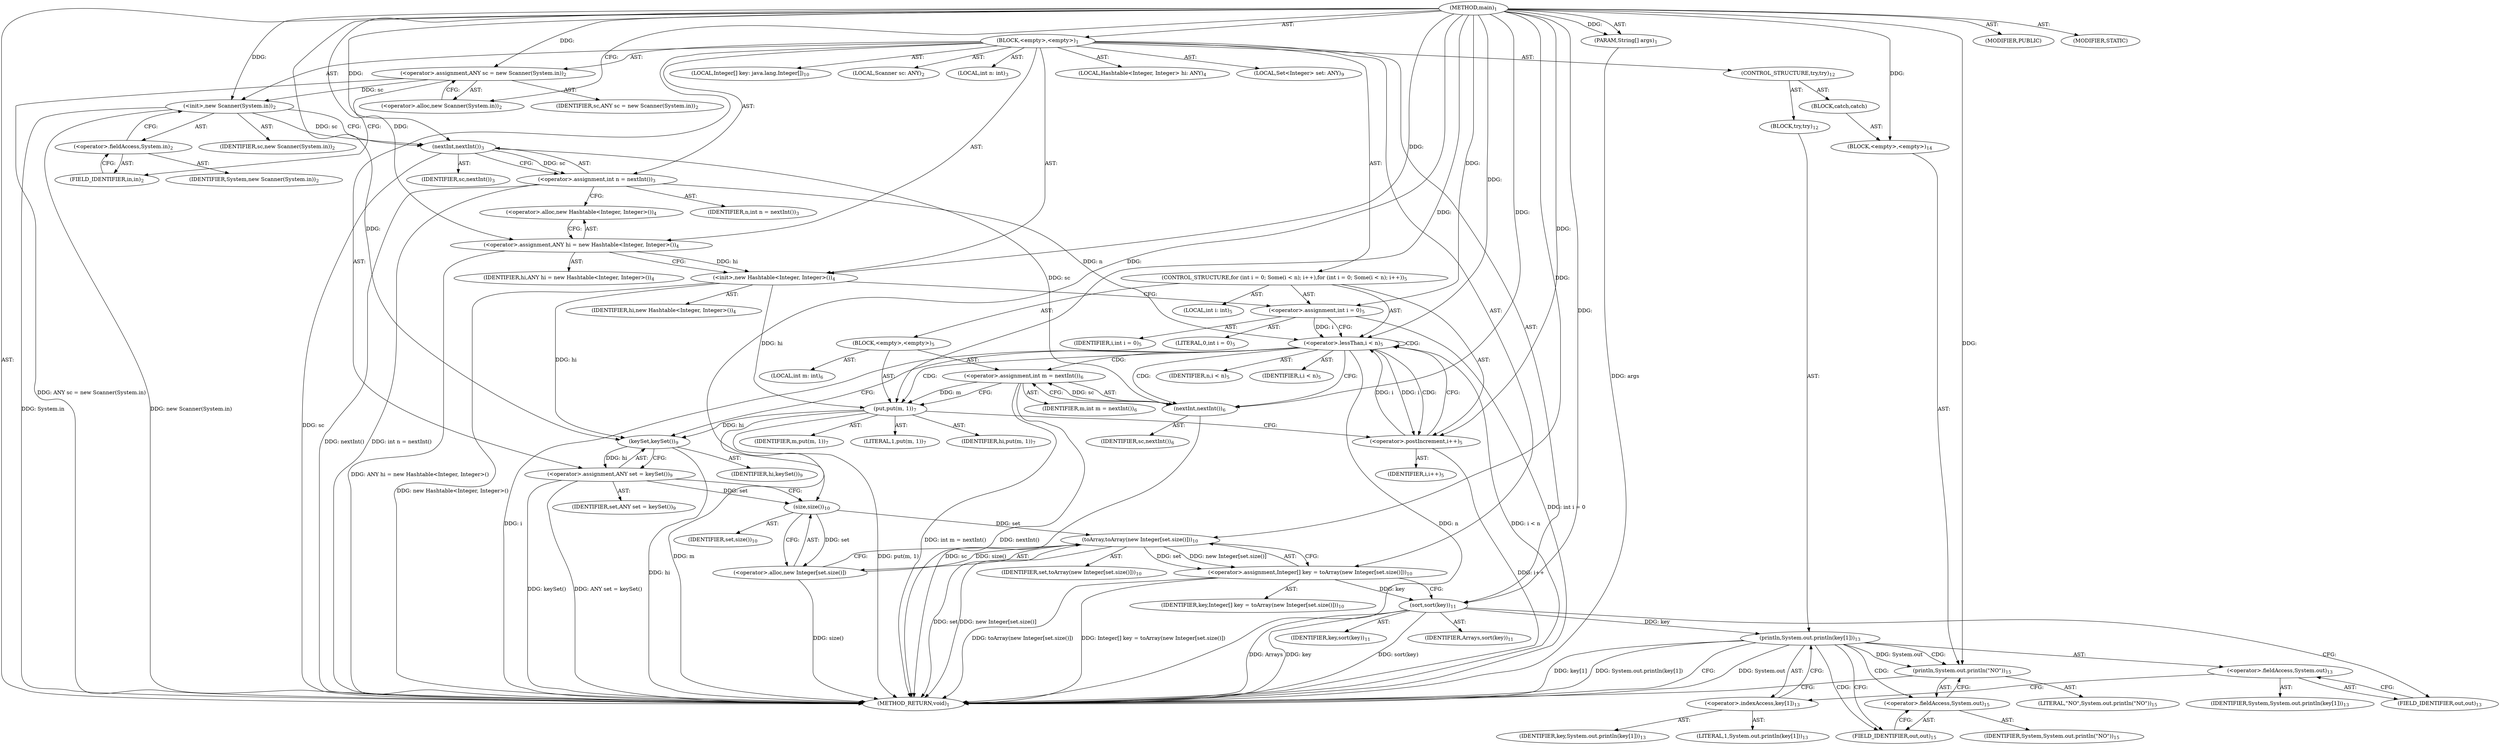 digraph "main" {  
"21" [label = <(METHOD,main)<SUB>1</SUB>> ]
"22" [label = <(PARAM,String[] args)<SUB>1</SUB>> ]
"23" [label = <(BLOCK,&lt;empty&gt;,&lt;empty&gt;)<SUB>1</SUB>> ]
"4" [label = <(LOCAL,Scanner sc: ANY)<SUB>2</SUB>> ]
"24" [label = <(&lt;operator&gt;.assignment,ANY sc = new Scanner(System.in))<SUB>2</SUB>> ]
"25" [label = <(IDENTIFIER,sc,ANY sc = new Scanner(System.in))<SUB>2</SUB>> ]
"26" [label = <(&lt;operator&gt;.alloc,new Scanner(System.in))<SUB>2</SUB>> ]
"27" [label = <(&lt;init&gt;,new Scanner(System.in))<SUB>2</SUB>> ]
"3" [label = <(IDENTIFIER,sc,new Scanner(System.in))<SUB>2</SUB>> ]
"28" [label = <(&lt;operator&gt;.fieldAccess,System.in)<SUB>2</SUB>> ]
"29" [label = <(IDENTIFIER,System,new Scanner(System.in))<SUB>2</SUB>> ]
"30" [label = <(FIELD_IDENTIFIER,in,in)<SUB>2</SUB>> ]
"31" [label = <(LOCAL,int n: int)<SUB>3</SUB>> ]
"32" [label = <(&lt;operator&gt;.assignment,int n = nextInt())<SUB>3</SUB>> ]
"33" [label = <(IDENTIFIER,n,int n = nextInt())<SUB>3</SUB>> ]
"34" [label = <(nextInt,nextInt())<SUB>3</SUB>> ]
"35" [label = <(IDENTIFIER,sc,nextInt())<SUB>3</SUB>> ]
"6" [label = <(LOCAL,Hashtable&lt;Integer, Integer&gt; hi: ANY)<SUB>4</SUB>> ]
"36" [label = <(&lt;operator&gt;.assignment,ANY hi = new Hashtable&lt;Integer, Integer&gt;())<SUB>4</SUB>> ]
"37" [label = <(IDENTIFIER,hi,ANY hi = new Hashtable&lt;Integer, Integer&gt;())<SUB>4</SUB>> ]
"38" [label = <(&lt;operator&gt;.alloc,new Hashtable&lt;Integer, Integer&gt;())<SUB>4</SUB>> ]
"39" [label = <(&lt;init&gt;,new Hashtable&lt;Integer, Integer&gt;())<SUB>4</SUB>> ]
"5" [label = <(IDENTIFIER,hi,new Hashtable&lt;Integer, Integer&gt;())<SUB>4</SUB>> ]
"40" [label = <(CONTROL_STRUCTURE,for (int i = 0; Some(i &lt; n); i++),for (int i = 0; Some(i &lt; n); i++))<SUB>5</SUB>> ]
"41" [label = <(LOCAL,int i: int)<SUB>5</SUB>> ]
"42" [label = <(&lt;operator&gt;.assignment,int i = 0)<SUB>5</SUB>> ]
"43" [label = <(IDENTIFIER,i,int i = 0)<SUB>5</SUB>> ]
"44" [label = <(LITERAL,0,int i = 0)<SUB>5</SUB>> ]
"45" [label = <(&lt;operator&gt;.lessThan,i &lt; n)<SUB>5</SUB>> ]
"46" [label = <(IDENTIFIER,i,i &lt; n)<SUB>5</SUB>> ]
"47" [label = <(IDENTIFIER,n,i &lt; n)<SUB>5</SUB>> ]
"48" [label = <(&lt;operator&gt;.postIncrement,i++)<SUB>5</SUB>> ]
"49" [label = <(IDENTIFIER,i,i++)<SUB>5</SUB>> ]
"50" [label = <(BLOCK,&lt;empty&gt;,&lt;empty&gt;)<SUB>5</SUB>> ]
"51" [label = <(LOCAL,int m: int)<SUB>6</SUB>> ]
"52" [label = <(&lt;operator&gt;.assignment,int m = nextInt())<SUB>6</SUB>> ]
"53" [label = <(IDENTIFIER,m,int m = nextInt())<SUB>6</SUB>> ]
"54" [label = <(nextInt,nextInt())<SUB>6</SUB>> ]
"55" [label = <(IDENTIFIER,sc,nextInt())<SUB>6</SUB>> ]
"56" [label = <(put,put(m, 1))<SUB>7</SUB>> ]
"57" [label = <(IDENTIFIER,hi,put(m, 1))<SUB>7</SUB>> ]
"58" [label = <(IDENTIFIER,m,put(m, 1))<SUB>7</SUB>> ]
"59" [label = <(LITERAL,1,put(m, 1))<SUB>7</SUB>> ]
"60" [label = <(LOCAL,Set&lt;Integer&gt; set: ANY)<SUB>9</SUB>> ]
"61" [label = <(&lt;operator&gt;.assignment,ANY set = keySet())<SUB>9</SUB>> ]
"62" [label = <(IDENTIFIER,set,ANY set = keySet())<SUB>9</SUB>> ]
"63" [label = <(keySet,keySet())<SUB>9</SUB>> ]
"64" [label = <(IDENTIFIER,hi,keySet())<SUB>9</SUB>> ]
"65" [label = <(LOCAL,Integer[] key: java.lang.Integer[])<SUB>10</SUB>> ]
"66" [label = <(&lt;operator&gt;.assignment,Integer[] key = toArray(new Integer[set.size()]))<SUB>10</SUB>> ]
"67" [label = <(IDENTIFIER,key,Integer[] key = toArray(new Integer[set.size()]))<SUB>10</SUB>> ]
"68" [label = <(toArray,toArray(new Integer[set.size()]))<SUB>10</SUB>> ]
"69" [label = <(IDENTIFIER,set,toArray(new Integer[set.size()]))<SUB>10</SUB>> ]
"70" [label = <(&lt;operator&gt;.alloc,new Integer[set.size()])> ]
"71" [label = <(size,size())<SUB>10</SUB>> ]
"72" [label = <(IDENTIFIER,set,size())<SUB>10</SUB>> ]
"73" [label = <(sort,sort(key))<SUB>11</SUB>> ]
"74" [label = <(IDENTIFIER,Arrays,sort(key))<SUB>11</SUB>> ]
"75" [label = <(IDENTIFIER,key,sort(key))<SUB>11</SUB>> ]
"76" [label = <(CONTROL_STRUCTURE,try,try)<SUB>12</SUB>> ]
"77" [label = <(BLOCK,try,try)<SUB>12</SUB>> ]
"78" [label = <(println,System.out.println(key[1]))<SUB>13</SUB>> ]
"79" [label = <(&lt;operator&gt;.fieldAccess,System.out)<SUB>13</SUB>> ]
"80" [label = <(IDENTIFIER,System,System.out.println(key[1]))<SUB>13</SUB>> ]
"81" [label = <(FIELD_IDENTIFIER,out,out)<SUB>13</SUB>> ]
"82" [label = <(&lt;operator&gt;.indexAccess,key[1])<SUB>13</SUB>> ]
"83" [label = <(IDENTIFIER,key,System.out.println(key[1]))<SUB>13</SUB>> ]
"84" [label = <(LITERAL,1,System.out.println(key[1]))<SUB>13</SUB>> ]
"85" [label = <(BLOCK,catch,catch)> ]
"86" [label = <(BLOCK,&lt;empty&gt;,&lt;empty&gt;)<SUB>14</SUB>> ]
"87" [label = <(println,System.out.println(&quot;NO&quot;))<SUB>15</SUB>> ]
"88" [label = <(&lt;operator&gt;.fieldAccess,System.out)<SUB>15</SUB>> ]
"89" [label = <(IDENTIFIER,System,System.out.println(&quot;NO&quot;))<SUB>15</SUB>> ]
"90" [label = <(FIELD_IDENTIFIER,out,out)<SUB>15</SUB>> ]
"91" [label = <(LITERAL,&quot;NO&quot;,System.out.println(&quot;NO&quot;))<SUB>15</SUB>> ]
"92" [label = <(MODIFIER,PUBLIC)> ]
"93" [label = <(MODIFIER,STATIC)> ]
"94" [label = <(METHOD_RETURN,void)<SUB>1</SUB>> ]
  "21" -> "22"  [ label = "AST: "] 
  "21" -> "23"  [ label = "AST: "] 
  "21" -> "92"  [ label = "AST: "] 
  "21" -> "93"  [ label = "AST: "] 
  "21" -> "94"  [ label = "AST: "] 
  "23" -> "4"  [ label = "AST: "] 
  "23" -> "24"  [ label = "AST: "] 
  "23" -> "27"  [ label = "AST: "] 
  "23" -> "31"  [ label = "AST: "] 
  "23" -> "32"  [ label = "AST: "] 
  "23" -> "6"  [ label = "AST: "] 
  "23" -> "36"  [ label = "AST: "] 
  "23" -> "39"  [ label = "AST: "] 
  "23" -> "40"  [ label = "AST: "] 
  "23" -> "60"  [ label = "AST: "] 
  "23" -> "61"  [ label = "AST: "] 
  "23" -> "65"  [ label = "AST: "] 
  "23" -> "66"  [ label = "AST: "] 
  "23" -> "73"  [ label = "AST: "] 
  "23" -> "76"  [ label = "AST: "] 
  "24" -> "25"  [ label = "AST: "] 
  "24" -> "26"  [ label = "AST: "] 
  "27" -> "3"  [ label = "AST: "] 
  "27" -> "28"  [ label = "AST: "] 
  "28" -> "29"  [ label = "AST: "] 
  "28" -> "30"  [ label = "AST: "] 
  "32" -> "33"  [ label = "AST: "] 
  "32" -> "34"  [ label = "AST: "] 
  "34" -> "35"  [ label = "AST: "] 
  "36" -> "37"  [ label = "AST: "] 
  "36" -> "38"  [ label = "AST: "] 
  "39" -> "5"  [ label = "AST: "] 
  "40" -> "41"  [ label = "AST: "] 
  "40" -> "42"  [ label = "AST: "] 
  "40" -> "45"  [ label = "AST: "] 
  "40" -> "48"  [ label = "AST: "] 
  "40" -> "50"  [ label = "AST: "] 
  "42" -> "43"  [ label = "AST: "] 
  "42" -> "44"  [ label = "AST: "] 
  "45" -> "46"  [ label = "AST: "] 
  "45" -> "47"  [ label = "AST: "] 
  "48" -> "49"  [ label = "AST: "] 
  "50" -> "51"  [ label = "AST: "] 
  "50" -> "52"  [ label = "AST: "] 
  "50" -> "56"  [ label = "AST: "] 
  "52" -> "53"  [ label = "AST: "] 
  "52" -> "54"  [ label = "AST: "] 
  "54" -> "55"  [ label = "AST: "] 
  "56" -> "57"  [ label = "AST: "] 
  "56" -> "58"  [ label = "AST: "] 
  "56" -> "59"  [ label = "AST: "] 
  "61" -> "62"  [ label = "AST: "] 
  "61" -> "63"  [ label = "AST: "] 
  "63" -> "64"  [ label = "AST: "] 
  "66" -> "67"  [ label = "AST: "] 
  "66" -> "68"  [ label = "AST: "] 
  "68" -> "69"  [ label = "AST: "] 
  "68" -> "70"  [ label = "AST: "] 
  "70" -> "71"  [ label = "AST: "] 
  "71" -> "72"  [ label = "AST: "] 
  "73" -> "74"  [ label = "AST: "] 
  "73" -> "75"  [ label = "AST: "] 
  "76" -> "77"  [ label = "AST: "] 
  "76" -> "85"  [ label = "AST: "] 
  "77" -> "78"  [ label = "AST: "] 
  "78" -> "79"  [ label = "AST: "] 
  "78" -> "82"  [ label = "AST: "] 
  "79" -> "80"  [ label = "AST: "] 
  "79" -> "81"  [ label = "AST: "] 
  "82" -> "83"  [ label = "AST: "] 
  "82" -> "84"  [ label = "AST: "] 
  "85" -> "86"  [ label = "AST: "] 
  "86" -> "87"  [ label = "AST: "] 
  "87" -> "88"  [ label = "AST: "] 
  "87" -> "91"  [ label = "AST: "] 
  "88" -> "89"  [ label = "AST: "] 
  "88" -> "90"  [ label = "AST: "] 
  "24" -> "30"  [ label = "CFG: "] 
  "27" -> "34"  [ label = "CFG: "] 
  "32" -> "38"  [ label = "CFG: "] 
  "36" -> "39"  [ label = "CFG: "] 
  "39" -> "42"  [ label = "CFG: "] 
  "61" -> "71"  [ label = "CFG: "] 
  "66" -> "73"  [ label = "CFG: "] 
  "73" -> "81"  [ label = "CFG: "] 
  "26" -> "24"  [ label = "CFG: "] 
  "28" -> "27"  [ label = "CFG: "] 
  "34" -> "32"  [ label = "CFG: "] 
  "38" -> "36"  [ label = "CFG: "] 
  "42" -> "45"  [ label = "CFG: "] 
  "45" -> "54"  [ label = "CFG: "] 
  "45" -> "63"  [ label = "CFG: "] 
  "48" -> "45"  [ label = "CFG: "] 
  "63" -> "61"  [ label = "CFG: "] 
  "68" -> "66"  [ label = "CFG: "] 
  "30" -> "28"  [ label = "CFG: "] 
  "52" -> "56"  [ label = "CFG: "] 
  "56" -> "48"  [ label = "CFG: "] 
  "70" -> "68"  [ label = "CFG: "] 
  "78" -> "94"  [ label = "CFG: "] 
  "78" -> "90"  [ label = "CFG: "] 
  "54" -> "52"  [ label = "CFG: "] 
  "71" -> "70"  [ label = "CFG: "] 
  "79" -> "82"  [ label = "CFG: "] 
  "82" -> "78"  [ label = "CFG: "] 
  "87" -> "94"  [ label = "CFG: "] 
  "81" -> "79"  [ label = "CFG: "] 
  "88" -> "87"  [ label = "CFG: "] 
  "90" -> "88"  [ label = "CFG: "] 
  "21" -> "26"  [ label = "CFG: "] 
  "22" -> "94"  [ label = "DDG: args"] 
  "24" -> "94"  [ label = "DDG: ANY sc = new Scanner(System.in)"] 
  "27" -> "94"  [ label = "DDG: System.in"] 
  "27" -> "94"  [ label = "DDG: new Scanner(System.in)"] 
  "34" -> "94"  [ label = "DDG: sc"] 
  "32" -> "94"  [ label = "DDG: nextInt()"] 
  "32" -> "94"  [ label = "DDG: int n = nextInt()"] 
  "36" -> "94"  [ label = "DDG: ANY hi = new Hashtable&lt;Integer, Integer&gt;()"] 
  "39" -> "94"  [ label = "DDG: new Hashtable&lt;Integer, Integer&gt;()"] 
  "42" -> "94"  [ label = "DDG: int i = 0"] 
  "45" -> "94"  [ label = "DDG: i"] 
  "45" -> "94"  [ label = "DDG: n"] 
  "45" -> "94"  [ label = "DDG: i &lt; n"] 
  "63" -> "94"  [ label = "DDG: hi"] 
  "61" -> "94"  [ label = "DDG: keySet()"] 
  "61" -> "94"  [ label = "DDG: ANY set = keySet()"] 
  "68" -> "94"  [ label = "DDG: set"] 
  "70" -> "94"  [ label = "DDG: size()"] 
  "68" -> "94"  [ label = "DDG: new Integer[set.size()]"] 
  "66" -> "94"  [ label = "DDG: toArray(new Integer[set.size()])"] 
  "66" -> "94"  [ label = "DDG: Integer[] key = toArray(new Integer[set.size()])"] 
  "73" -> "94"  [ label = "DDG: key"] 
  "73" -> "94"  [ label = "DDG: sort(key)"] 
  "78" -> "94"  [ label = "DDG: System.out"] 
  "78" -> "94"  [ label = "DDG: key[1]"] 
  "78" -> "94"  [ label = "DDG: System.out.println(key[1])"] 
  "54" -> "94"  [ label = "DDG: sc"] 
  "52" -> "94"  [ label = "DDG: nextInt()"] 
  "52" -> "94"  [ label = "DDG: int m = nextInt()"] 
  "56" -> "94"  [ label = "DDG: m"] 
  "56" -> "94"  [ label = "DDG: put(m, 1)"] 
  "48" -> "94"  [ label = "DDG: i++"] 
  "73" -> "94"  [ label = "DDG: Arrays"] 
  "21" -> "22"  [ label = "DDG: "] 
  "21" -> "24"  [ label = "DDG: "] 
  "34" -> "32"  [ label = "DDG: sc"] 
  "21" -> "36"  [ label = "DDG: "] 
  "63" -> "61"  [ label = "DDG: hi"] 
  "68" -> "66"  [ label = "DDG: set"] 
  "68" -> "66"  [ label = "DDG: new Integer[set.size()]"] 
  "24" -> "27"  [ label = "DDG: sc"] 
  "21" -> "27"  [ label = "DDG: "] 
  "36" -> "39"  [ label = "DDG: hi"] 
  "21" -> "39"  [ label = "DDG: "] 
  "21" -> "42"  [ label = "DDG: "] 
  "21" -> "73"  [ label = "DDG: "] 
  "66" -> "73"  [ label = "DDG: key"] 
  "27" -> "34"  [ label = "DDG: sc"] 
  "21" -> "34"  [ label = "DDG: "] 
  "42" -> "45"  [ label = "DDG: i"] 
  "48" -> "45"  [ label = "DDG: i"] 
  "21" -> "45"  [ label = "DDG: "] 
  "32" -> "45"  [ label = "DDG: n"] 
  "45" -> "48"  [ label = "DDG: i"] 
  "21" -> "48"  [ label = "DDG: "] 
  "54" -> "52"  [ label = "DDG: sc"] 
  "39" -> "63"  [ label = "DDG: hi"] 
  "56" -> "63"  [ label = "DDG: hi"] 
  "21" -> "63"  [ label = "DDG: "] 
  "71" -> "68"  [ label = "DDG: set"] 
  "21" -> "68"  [ label = "DDG: "] 
  "70" -> "68"  [ label = "DDG: size()"] 
  "21" -> "86"  [ label = "DDG: "] 
  "39" -> "56"  [ label = "DDG: hi"] 
  "21" -> "56"  [ label = "DDG: "] 
  "52" -> "56"  [ label = "DDG: m"] 
  "71" -> "70"  [ label = "DDG: set"] 
  "73" -> "78"  [ label = "DDG: key"] 
  "34" -> "54"  [ label = "DDG: sc"] 
  "21" -> "54"  [ label = "DDG: "] 
  "61" -> "71"  [ label = "DDG: set"] 
  "21" -> "71"  [ label = "DDG: "] 
  "78" -> "87"  [ label = "DDG: System.out"] 
  "21" -> "87"  [ label = "DDG: "] 
  "45" -> "48"  [ label = "CDG: "] 
  "45" -> "52"  [ label = "CDG: "] 
  "45" -> "56"  [ label = "CDG: "] 
  "45" -> "54"  [ label = "CDG: "] 
  "45" -> "45"  [ label = "CDG: "] 
  "78" -> "87"  [ label = "CDG: "] 
  "78" -> "88"  [ label = "CDG: "] 
  "78" -> "90"  [ label = "CDG: "] 
}
